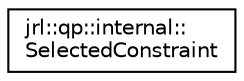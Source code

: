 digraph "Graphical Class Hierarchy"
{
 // LATEX_PDF_SIZE
  edge [fontname="Helvetica",fontsize="10",labelfontname="Helvetica",labelfontsize="10"];
  node [fontname="Helvetica",fontsize="10",shape=record];
  rankdir="LR";
  Node0 [label="jrl::qp::internal::\lSelectedConstraint",height=0.2,width=0.4,color="black", fillcolor="white", style="filled",URL="$classjrl_1_1qp_1_1internal_1_1SelectedConstraint.html",tooltip=" "];
}
